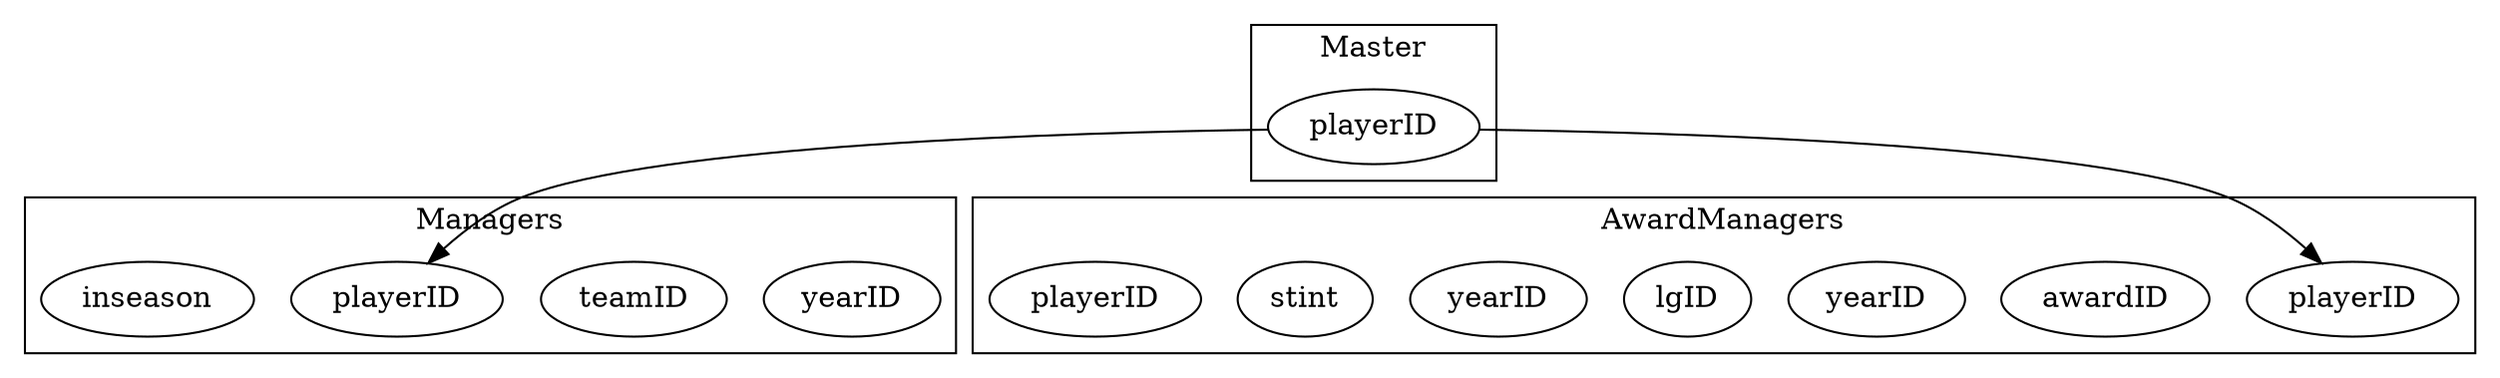 digraph subgraph_label {
  rankdir = TB
  subgraph cluster0{
    yearID_MN[label="yearID"]
    teamID_MN[label="teamID"]
    playerID_MN[label="playerID"]
    inseason_MN[label="inseason"]
    label = "Managers"
    {rank = same; yearID_MN; teamID_MN; inseason_MN; playerID_MN}
  }
  subgraph cluster1{
    playerID_M[label="playerID"]
    label = "Master"
  }
  subgraph cluster2{
    playerID_A[label="playerID"]
    awardID_A[label="awardID"]
    yearID_A[label="yearID"]
    lgID_A[label="lgID"]
    label = "AwardManagers"
    {rank = same; yearID; stint; playerID;}
  }
  playerID_M -> playerID_A
  playerID_M -> playerID_MN
}

